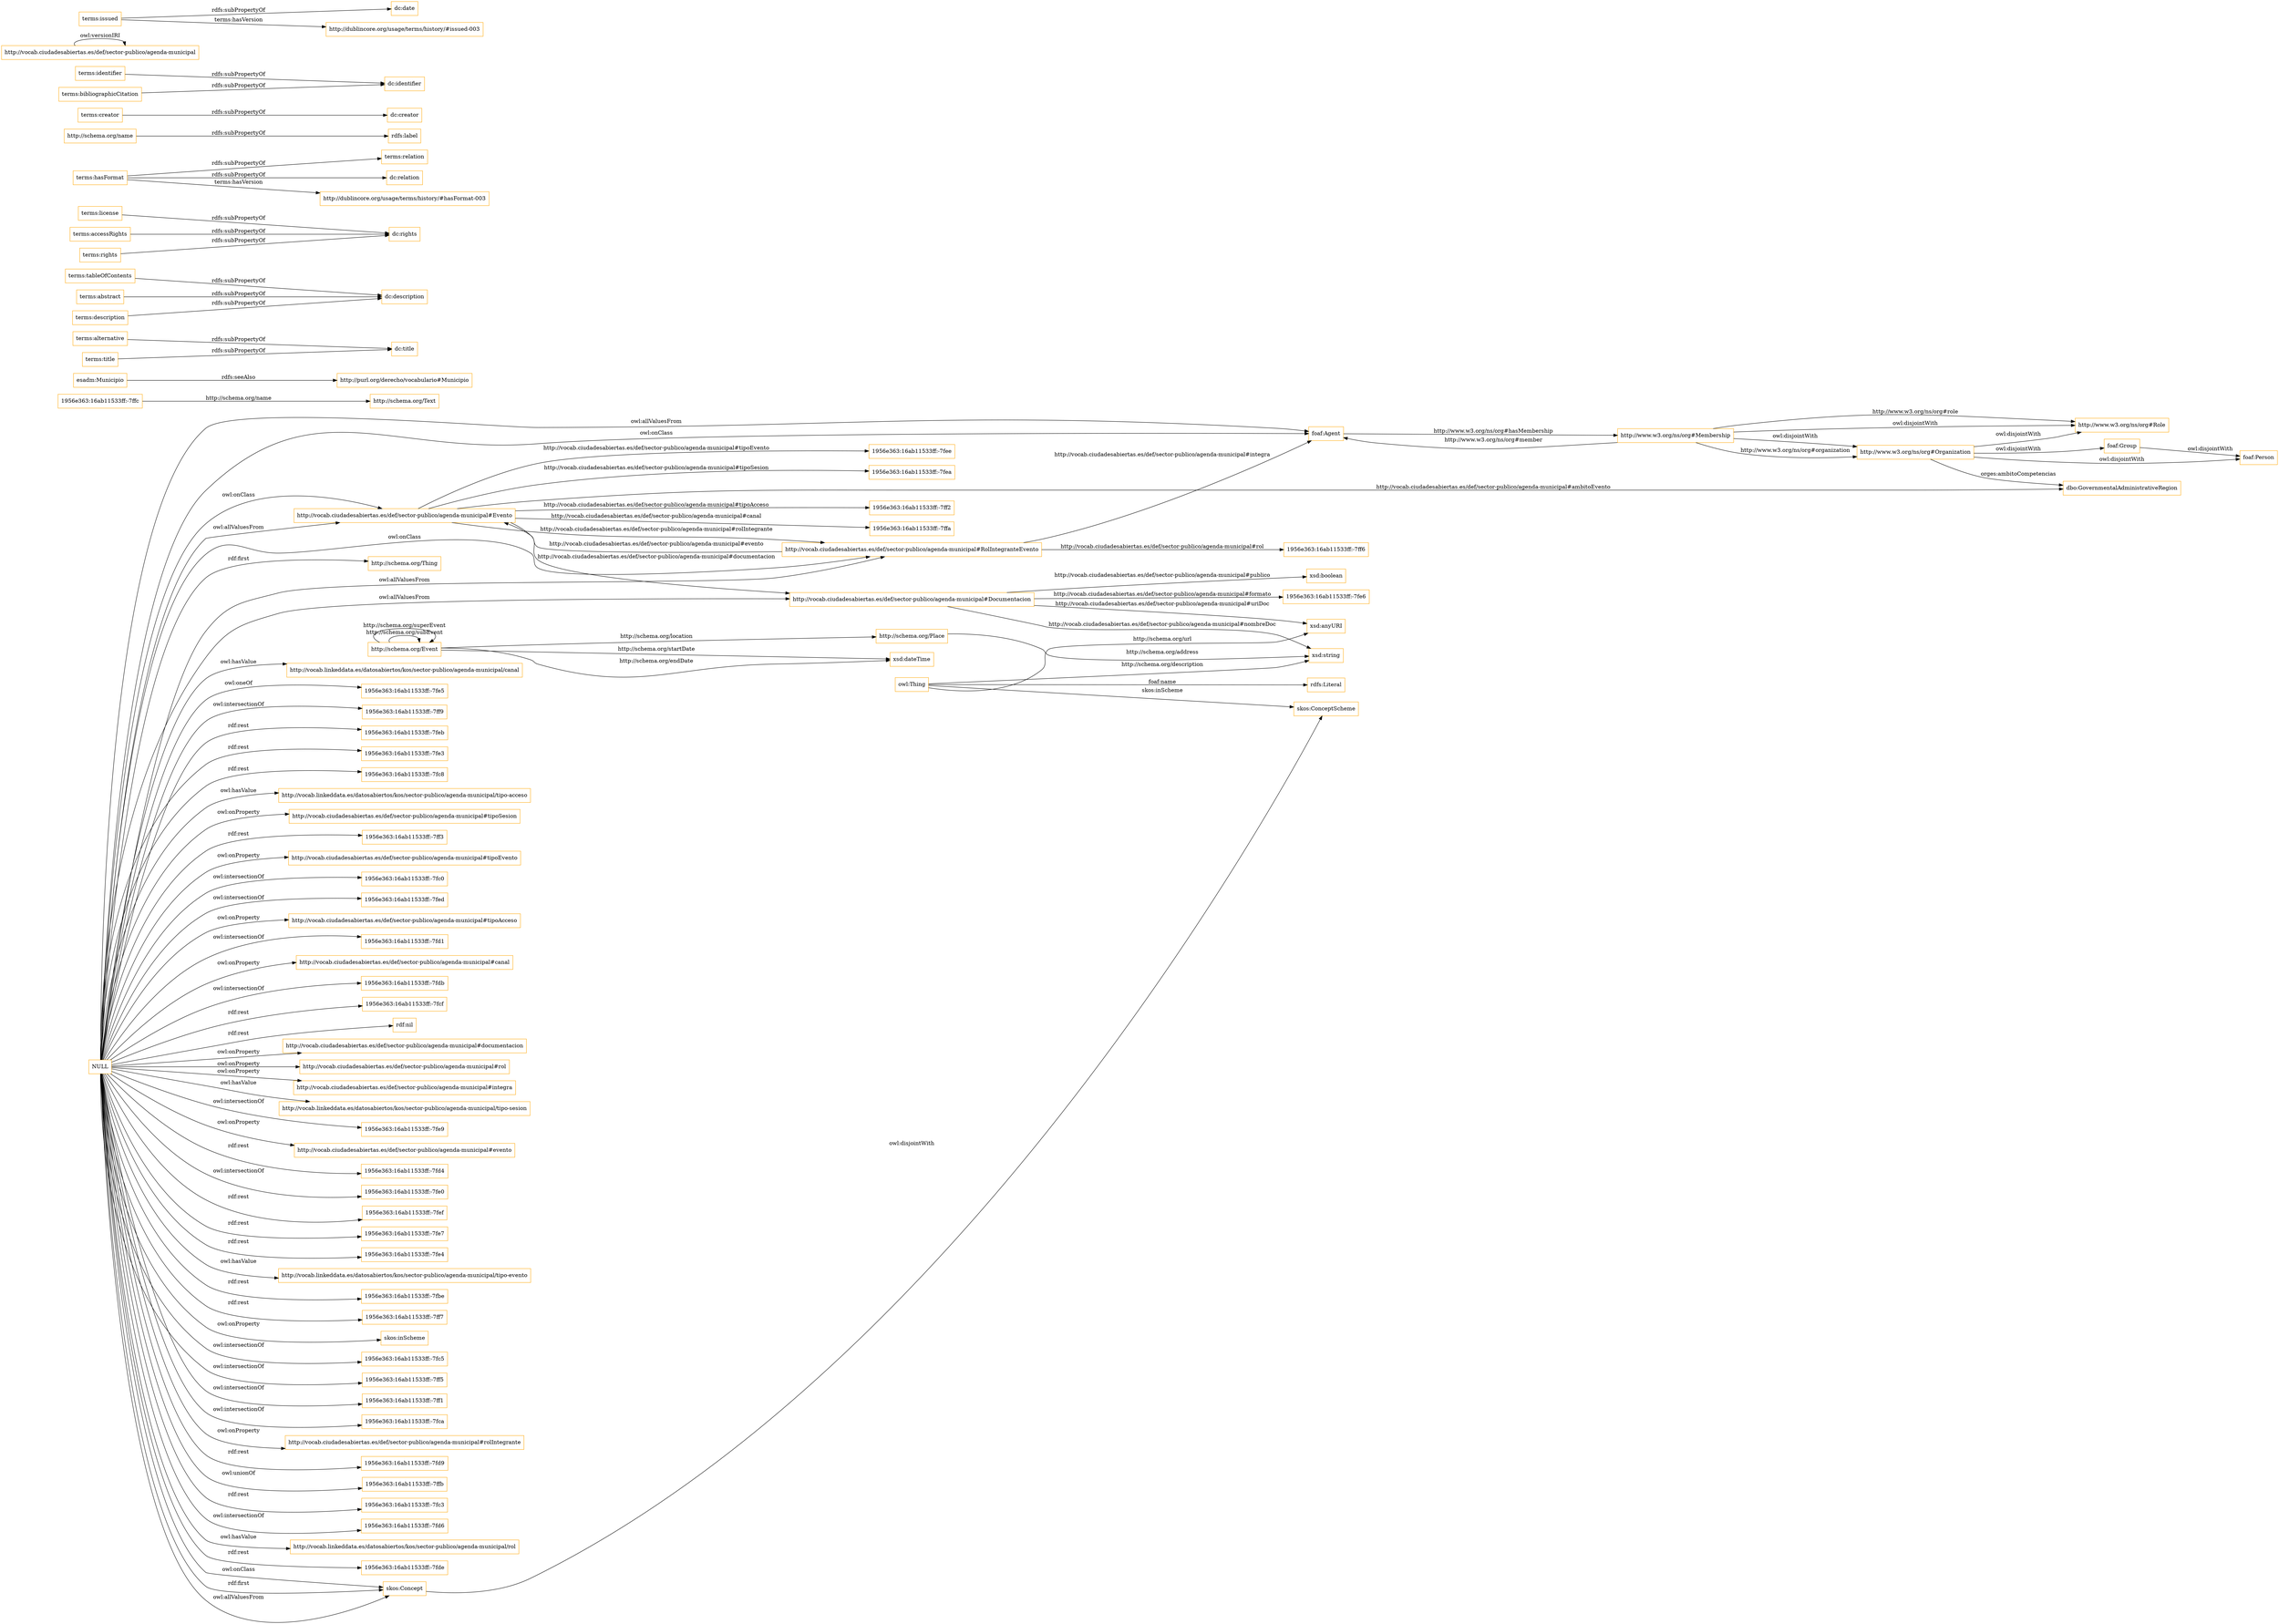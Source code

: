 digraph ar2dtool_diagram { 
rankdir=LR;
size="1501"
node [shape = rectangle, color="orange"]; "1956e363:16ab11533ff:-7fea" "dbo:GovernmentalAdministrativeRegion" "foaf:Agent" "1956e363:16ab11533ff:-7ffc" "1956e363:16ab11533ff:-7ff2" "1956e363:16ab11533ff:-7ffa" "http://vocab.ciudadesabiertas.es/def/sector-publico/agenda-municipal#Evento" "skos:ConceptScheme" "http://schema.org/Event" "http://vocab.ciudadesabiertas.es/def/sector-publico/agenda-municipal#Documentacion" "foaf:Person" "http://schema.org/Thing" "foaf:Group" "skos:Concept" "esadm:Municipio" "http://vocab.ciudadesabiertas.es/def/sector-publico/agenda-municipal#RolIntegranteEvento" "1956e363:16ab11533ff:-7ff6" "http://www.w3.org/ns/org#Organization" "http://www.w3.org/ns/org#Role" "1956e363:16ab11533ff:-7fee" "http://schema.org/Place" "http://www.w3.org/ns/org#Membership" "http://schema.org/Text" ; /*classes style*/
	"terms:alternative" -> "dc:title" [ label = "rdfs:subPropertyOf" ];
	"terms:tableOfContents" -> "dc:description" [ label = "rdfs:subPropertyOf" ];
	"terms:license" -> "dc:rights" [ label = "rdfs:subPropertyOf" ];
	"terms:hasFormat" -> "terms:relation" [ label = "rdfs:subPropertyOf" ];
	"terms:hasFormat" -> "dc:relation" [ label = "rdfs:subPropertyOf" ];
	"terms:hasFormat" -> "http://dublincore.org/usage/terms/history/#hasFormat-003" [ label = "terms:hasVersion" ];
	"http://schema.org/name" -> "rdfs:label" [ label = "rdfs:subPropertyOf" ];
	"terms:creator" -> "dc:creator" [ label = "rdfs:subPropertyOf" ];
	"terms:accessRights" -> "dc:rights" [ label = "rdfs:subPropertyOf" ];
	"terms:title" -> "dc:title" [ label = "rdfs:subPropertyOf" ];
	"terms:abstract" -> "dc:description" [ label = "rdfs:subPropertyOf" ];
	"skos:Concept" -> "skos:ConceptScheme" [ label = "owl:disjointWith" ];
	"esadm:Municipio" -> "http://purl.org/derecho/vocabulario#Municipio" [ label = "rdfs:seeAlso" ];
	"http://www.w3.org/ns/org#Membership" -> "http://www.w3.org/ns/org#Role" [ label = "owl:disjointWith" ];
	"http://www.w3.org/ns/org#Membership" -> "http://www.w3.org/ns/org#Organization" [ label = "owl:disjointWith" ];
	"http://www.w3.org/ns/org#Organization" -> "foaf:Person" [ label = "owl:disjointWith" ];
	"http://www.w3.org/ns/org#Organization" -> "http://www.w3.org/ns/org#Role" [ label = "owl:disjointWith" ];
	"http://www.w3.org/ns/org#Organization" -> "foaf:Group" [ label = "owl:disjointWith" ];
	"terms:identifier" -> "dc:identifier" [ label = "rdfs:subPropertyOf" ];
	"NULL" -> "http://vocab.linkeddata.es/datosabiertos/kos/sector-publico/agenda-municipal/canal" [ label = "owl:hasValue" ];
	"NULL" -> "1956e363:16ab11533ff:-7fe5" [ label = "owl:oneOf" ];
	"NULL" -> "http://vocab.ciudadesabiertas.es/def/sector-publico/agenda-municipal#Evento" [ label = "owl:allValuesFrom" ];
	"NULL" -> "1956e363:16ab11533ff:-7ff9" [ label = "owl:intersectionOf" ];
	"NULL" -> "skos:Concept" [ label = "rdf:first" ];
	"NULL" -> "http://vocab.ciudadesabiertas.es/def/sector-publico/agenda-municipal#RolIntegranteEvento" [ label = "owl:allValuesFrom" ];
	"NULL" -> "1956e363:16ab11533ff:-7feb" [ label = "rdf:rest" ];
	"NULL" -> "1956e363:16ab11533ff:-7fe3" [ label = "rdf:rest" ];
	"NULL" -> "foaf:Agent" [ label = "owl:allValuesFrom" ];
	"NULL" -> "1956e363:16ab11533ff:-7fc8" [ label = "rdf:rest" ];
	"NULL" -> "http://vocab.linkeddata.es/datosabiertos/kos/sector-publico/agenda-municipal/tipo-acceso" [ label = "owl:hasValue" ];
	"NULL" -> "http://vocab.ciudadesabiertas.es/def/sector-publico/agenda-municipal#tipoSesion" [ label = "owl:onProperty" ];
	"NULL" -> "1956e363:16ab11533ff:-7ff3" [ label = "rdf:rest" ];
	"NULL" -> "http://vocab.ciudadesabiertas.es/def/sector-publico/agenda-municipal#tipoEvento" [ label = "owl:onProperty" ];
	"NULL" -> "foaf:Agent" [ label = "owl:onClass" ];
	"NULL" -> "1956e363:16ab11533ff:-7fc0" [ label = "owl:intersectionOf" ];
	"NULL" -> "1956e363:16ab11533ff:-7fed" [ label = "owl:intersectionOf" ];
	"NULL" -> "http://vocab.ciudadesabiertas.es/def/sector-publico/agenda-municipal#tipoAcceso" [ label = "owl:onProperty" ];
	"NULL" -> "skos:Concept" [ label = "owl:allValuesFrom" ];
	"NULL" -> "1956e363:16ab11533ff:-7fd1" [ label = "owl:intersectionOf" ];
	"NULL" -> "http://vocab.ciudadesabiertas.es/def/sector-publico/agenda-municipal#canal" [ label = "owl:onProperty" ];
	"NULL" -> "http://vocab.ciudadesabiertas.es/def/sector-publico/agenda-municipal#Evento" [ label = "owl:onClass" ];
	"NULL" -> "1956e363:16ab11533ff:-7fdb" [ label = "owl:intersectionOf" ];
	"NULL" -> "1956e363:16ab11533ff:-7fcf" [ label = "rdf:rest" ];
	"NULL" -> "rdf:nil" [ label = "rdf:rest" ];
	"NULL" -> "http://vocab.ciudadesabiertas.es/def/sector-publico/agenda-municipal#RolIntegranteEvento" [ label = "owl:onClass" ];
	"NULL" -> "http://vocab.ciudadesabiertas.es/def/sector-publico/agenda-municipal#documentacion" [ label = "owl:onProperty" ];
	"NULL" -> "http://vocab.ciudadesabiertas.es/def/sector-publico/agenda-municipal#rol" [ label = "owl:onProperty" ];
	"NULL" -> "http://vocab.ciudadesabiertas.es/def/sector-publico/agenda-municipal#integra" [ label = "owl:onProperty" ];
	"NULL" -> "http://vocab.linkeddata.es/datosabiertos/kos/sector-publico/agenda-municipal/tipo-sesion" [ label = "owl:hasValue" ];
	"NULL" -> "1956e363:16ab11533ff:-7fe9" [ label = "owl:intersectionOf" ];
	"NULL" -> "http://vocab.ciudadesabiertas.es/def/sector-publico/agenda-municipal#evento" [ label = "owl:onProperty" ];
	"NULL" -> "1956e363:16ab11533ff:-7fd4" [ label = "rdf:rest" ];
	"NULL" -> "1956e363:16ab11533ff:-7fe0" [ label = "owl:intersectionOf" ];
	"NULL" -> "1956e363:16ab11533ff:-7fef" [ label = "rdf:rest" ];
	"NULL" -> "1956e363:16ab11533ff:-7fe7" [ label = "rdf:rest" ];
	"NULL" -> "http://schema.org/Thing" [ label = "rdf:first" ];
	"NULL" -> "1956e363:16ab11533ff:-7fe4" [ label = "rdf:rest" ];
	"NULL" -> "http://vocab.linkeddata.es/datosabiertos/kos/sector-publico/agenda-municipal/tipo-evento" [ label = "owl:hasValue" ];
	"NULL" -> "1956e363:16ab11533ff:-7fbe" [ label = "rdf:rest" ];
	"NULL" -> "1956e363:16ab11533ff:-7ff7" [ label = "rdf:rest" ];
	"NULL" -> "skos:Concept" [ label = "owl:onClass" ];
	"NULL" -> "http://vocab.ciudadesabiertas.es/def/sector-publico/agenda-municipal#Documentacion" [ label = "owl:allValuesFrom" ];
	"NULL" -> "skos:inScheme" [ label = "owl:onProperty" ];
	"NULL" -> "1956e363:16ab11533ff:-7fc5" [ label = "owl:intersectionOf" ];
	"NULL" -> "1956e363:16ab11533ff:-7ff5" [ label = "owl:intersectionOf" ];
	"NULL" -> "1956e363:16ab11533ff:-7ff1" [ label = "owl:intersectionOf" ];
	"NULL" -> "1956e363:16ab11533ff:-7fca" [ label = "owl:intersectionOf" ];
	"NULL" -> "http://vocab.ciudadesabiertas.es/def/sector-publico/agenda-municipal#rolIntegrante" [ label = "owl:onProperty" ];
	"NULL" -> "1956e363:16ab11533ff:-7fd9" [ label = "rdf:rest" ];
	"NULL" -> "1956e363:16ab11533ff:-7ffb" [ label = "owl:unionOf" ];
	"NULL" -> "1956e363:16ab11533ff:-7fc3" [ label = "rdf:rest" ];
	"NULL" -> "1956e363:16ab11533ff:-7fd6" [ label = "owl:intersectionOf" ];
	"NULL" -> "http://vocab.linkeddata.es/datosabiertos/kos/sector-publico/agenda-municipal/rol" [ label = "owl:hasValue" ];
	"NULL" -> "1956e363:16ab11533ff:-7fde" [ label = "rdf:rest" ];
	"http://vocab.ciudadesabiertas.es/def/sector-publico/agenda-municipal" -> "http://vocab.ciudadesabiertas.es/def/sector-publico/agenda-municipal" [ label = "owl:versionIRI" ];
	"terms:rights" -> "dc:rights" [ label = "rdfs:subPropertyOf" ];
	"terms:issued" -> "dc:date" [ label = "rdfs:subPropertyOf" ];
	"terms:issued" -> "http://dublincore.org/usage/terms/history/#issued-003" [ label = "terms:hasVersion" ];
	"terms:bibliographicCitation" -> "dc:identifier" [ label = "rdfs:subPropertyOf" ];
	"terms:description" -> "dc:description" [ label = "rdfs:subPropertyOf" ];
	"foaf:Group" -> "foaf:Person" [ label = "owl:disjointWith" ];
	"http://schema.org/Event" -> "xsd:dateTime" [ label = "http://schema.org/startDate" ];
	"owl:Thing" -> "rdfs:Literal" [ label = "foaf:name" ];
	"http://vocab.ciudadesabiertas.es/def/sector-publico/agenda-municipal#Documentacion" -> "1956e363:16ab11533ff:-7fe6" [ label = "http://vocab.ciudadesabiertas.es/def/sector-publico/agenda-municipal#formato" ];
	"http://vocab.ciudadesabiertas.es/def/sector-publico/agenda-municipal#Evento" -> "http://vocab.ciudadesabiertas.es/def/sector-publico/agenda-municipal#Documentacion" [ label = "http://vocab.ciudadesabiertas.es/def/sector-publico/agenda-municipal#documentacion" ];
	"http://vocab.ciudadesabiertas.es/def/sector-publico/agenda-municipal#Documentacion" -> "xsd:string" [ label = "http://vocab.ciudadesabiertas.es/def/sector-publico/agenda-municipal#nombreDoc" ];
	"http://vocab.ciudadesabiertas.es/def/sector-publico/agenda-municipal#Evento" -> "1956e363:16ab11533ff:-7ff2" [ label = "http://vocab.ciudadesabiertas.es/def/sector-publico/agenda-municipal#tipoAcceso" ];
	"owl:Thing" -> "xsd:anyURI" [ label = "http://schema.org/url" ];
	"owl:Thing" -> "skos:ConceptScheme" [ label = "skos:inScheme" ];
	"1956e363:16ab11533ff:-7ffc" -> "http://schema.org/Text" [ label = "http://schema.org/name" ];
	"http://vocab.ciudadesabiertas.es/def/sector-publico/agenda-municipal#Documentacion" -> "xsd:anyURI" [ label = "http://vocab.ciudadesabiertas.es/def/sector-publico/agenda-municipal#uriDoc" ];
	"http://schema.org/Place" -> "xsd:string" [ label = "http://schema.org/address" ];
	"http://vocab.ciudadesabiertas.es/def/sector-publico/agenda-municipal#Evento" -> "http://vocab.ciudadesabiertas.es/def/sector-publico/agenda-municipal#RolIntegranteEvento" [ label = "http://vocab.ciudadesabiertas.es/def/sector-publico/agenda-municipal#rolIntegrante" ];
	"foaf:Agent" -> "http://www.w3.org/ns/org#Membership" [ label = "http://www.w3.org/ns/org#hasMembership" ];
	"http://www.w3.org/ns/org#Membership" -> "http://www.w3.org/ns/org#Organization" [ label = "http://www.w3.org/ns/org#organization" ];
	"http://vocab.ciudadesabiertas.es/def/sector-publico/agenda-municipal#RolIntegranteEvento" -> "1956e363:16ab11533ff:-7ff6" [ label = "http://vocab.ciudadesabiertas.es/def/sector-publico/agenda-municipal#rol" ];
	"http://vocab.ciudadesabiertas.es/def/sector-publico/agenda-municipal#Evento" -> "1956e363:16ab11533ff:-7fee" [ label = "http://vocab.ciudadesabiertas.es/def/sector-publico/agenda-municipal#tipoEvento" ];
	"http://schema.org/Event" -> "http://schema.org/Place" [ label = "http://schema.org/location" ];
	"http://www.w3.org/ns/org#Membership" -> "http://www.w3.org/ns/org#Role" [ label = "http://www.w3.org/ns/org#role" ];
	"http://schema.org/Event" -> "xsd:dateTime" [ label = "http://schema.org/endDate" ];
	"http://schema.org/Event" -> "http://schema.org/Event" [ label = "http://schema.org/subEvent" ];
	"http://vocab.ciudadesabiertas.es/def/sector-publico/agenda-municipal#Evento" -> "1956e363:16ab11533ff:-7fea" [ label = "http://vocab.ciudadesabiertas.es/def/sector-publico/agenda-municipal#tipoSesion" ];
	"http://vocab.ciudadesabiertas.es/def/sector-publico/agenda-municipal#Evento" -> "dbo:GovernmentalAdministrativeRegion" [ label = "http://vocab.ciudadesabiertas.es/def/sector-publico/agenda-municipal#ambitoEvento" ];
	"http://vocab.ciudadesabiertas.es/def/sector-publico/agenda-municipal#RolIntegranteEvento" -> "foaf:Agent" [ label = "http://vocab.ciudadesabiertas.es/def/sector-publico/agenda-municipal#integra" ];
	"http://vocab.ciudadesabiertas.es/def/sector-publico/agenda-municipal#RolIntegranteEvento" -> "http://vocab.ciudadesabiertas.es/def/sector-publico/agenda-municipal#Evento" [ label = "http://vocab.ciudadesabiertas.es/def/sector-publico/agenda-municipal#evento" ];
	"http://www.w3.org/ns/org#Membership" -> "foaf:Agent" [ label = "http://www.w3.org/ns/org#member" ];
	"http://vocab.ciudadesabiertas.es/def/sector-publico/agenda-municipal#Evento" -> "1956e363:16ab11533ff:-7ffa" [ label = "http://vocab.ciudadesabiertas.es/def/sector-publico/agenda-municipal#canal" ];
	"http://www.w3.org/ns/org#Organization" -> "dbo:GovernmentalAdministrativeRegion" [ label = "orges:ambitoCompetencias" ];
	"owl:Thing" -> "xsd:string" [ label = "http://schema.org/description" ];
	"http://vocab.ciudadesabiertas.es/def/sector-publico/agenda-municipal#Documentacion" -> "xsd:boolean" [ label = "http://vocab.ciudadesabiertas.es/def/sector-publico/agenda-municipal#publico" ];
	"http://schema.org/Event" -> "http://schema.org/Event" [ label = "http://schema.org/superEvent" ];

}
